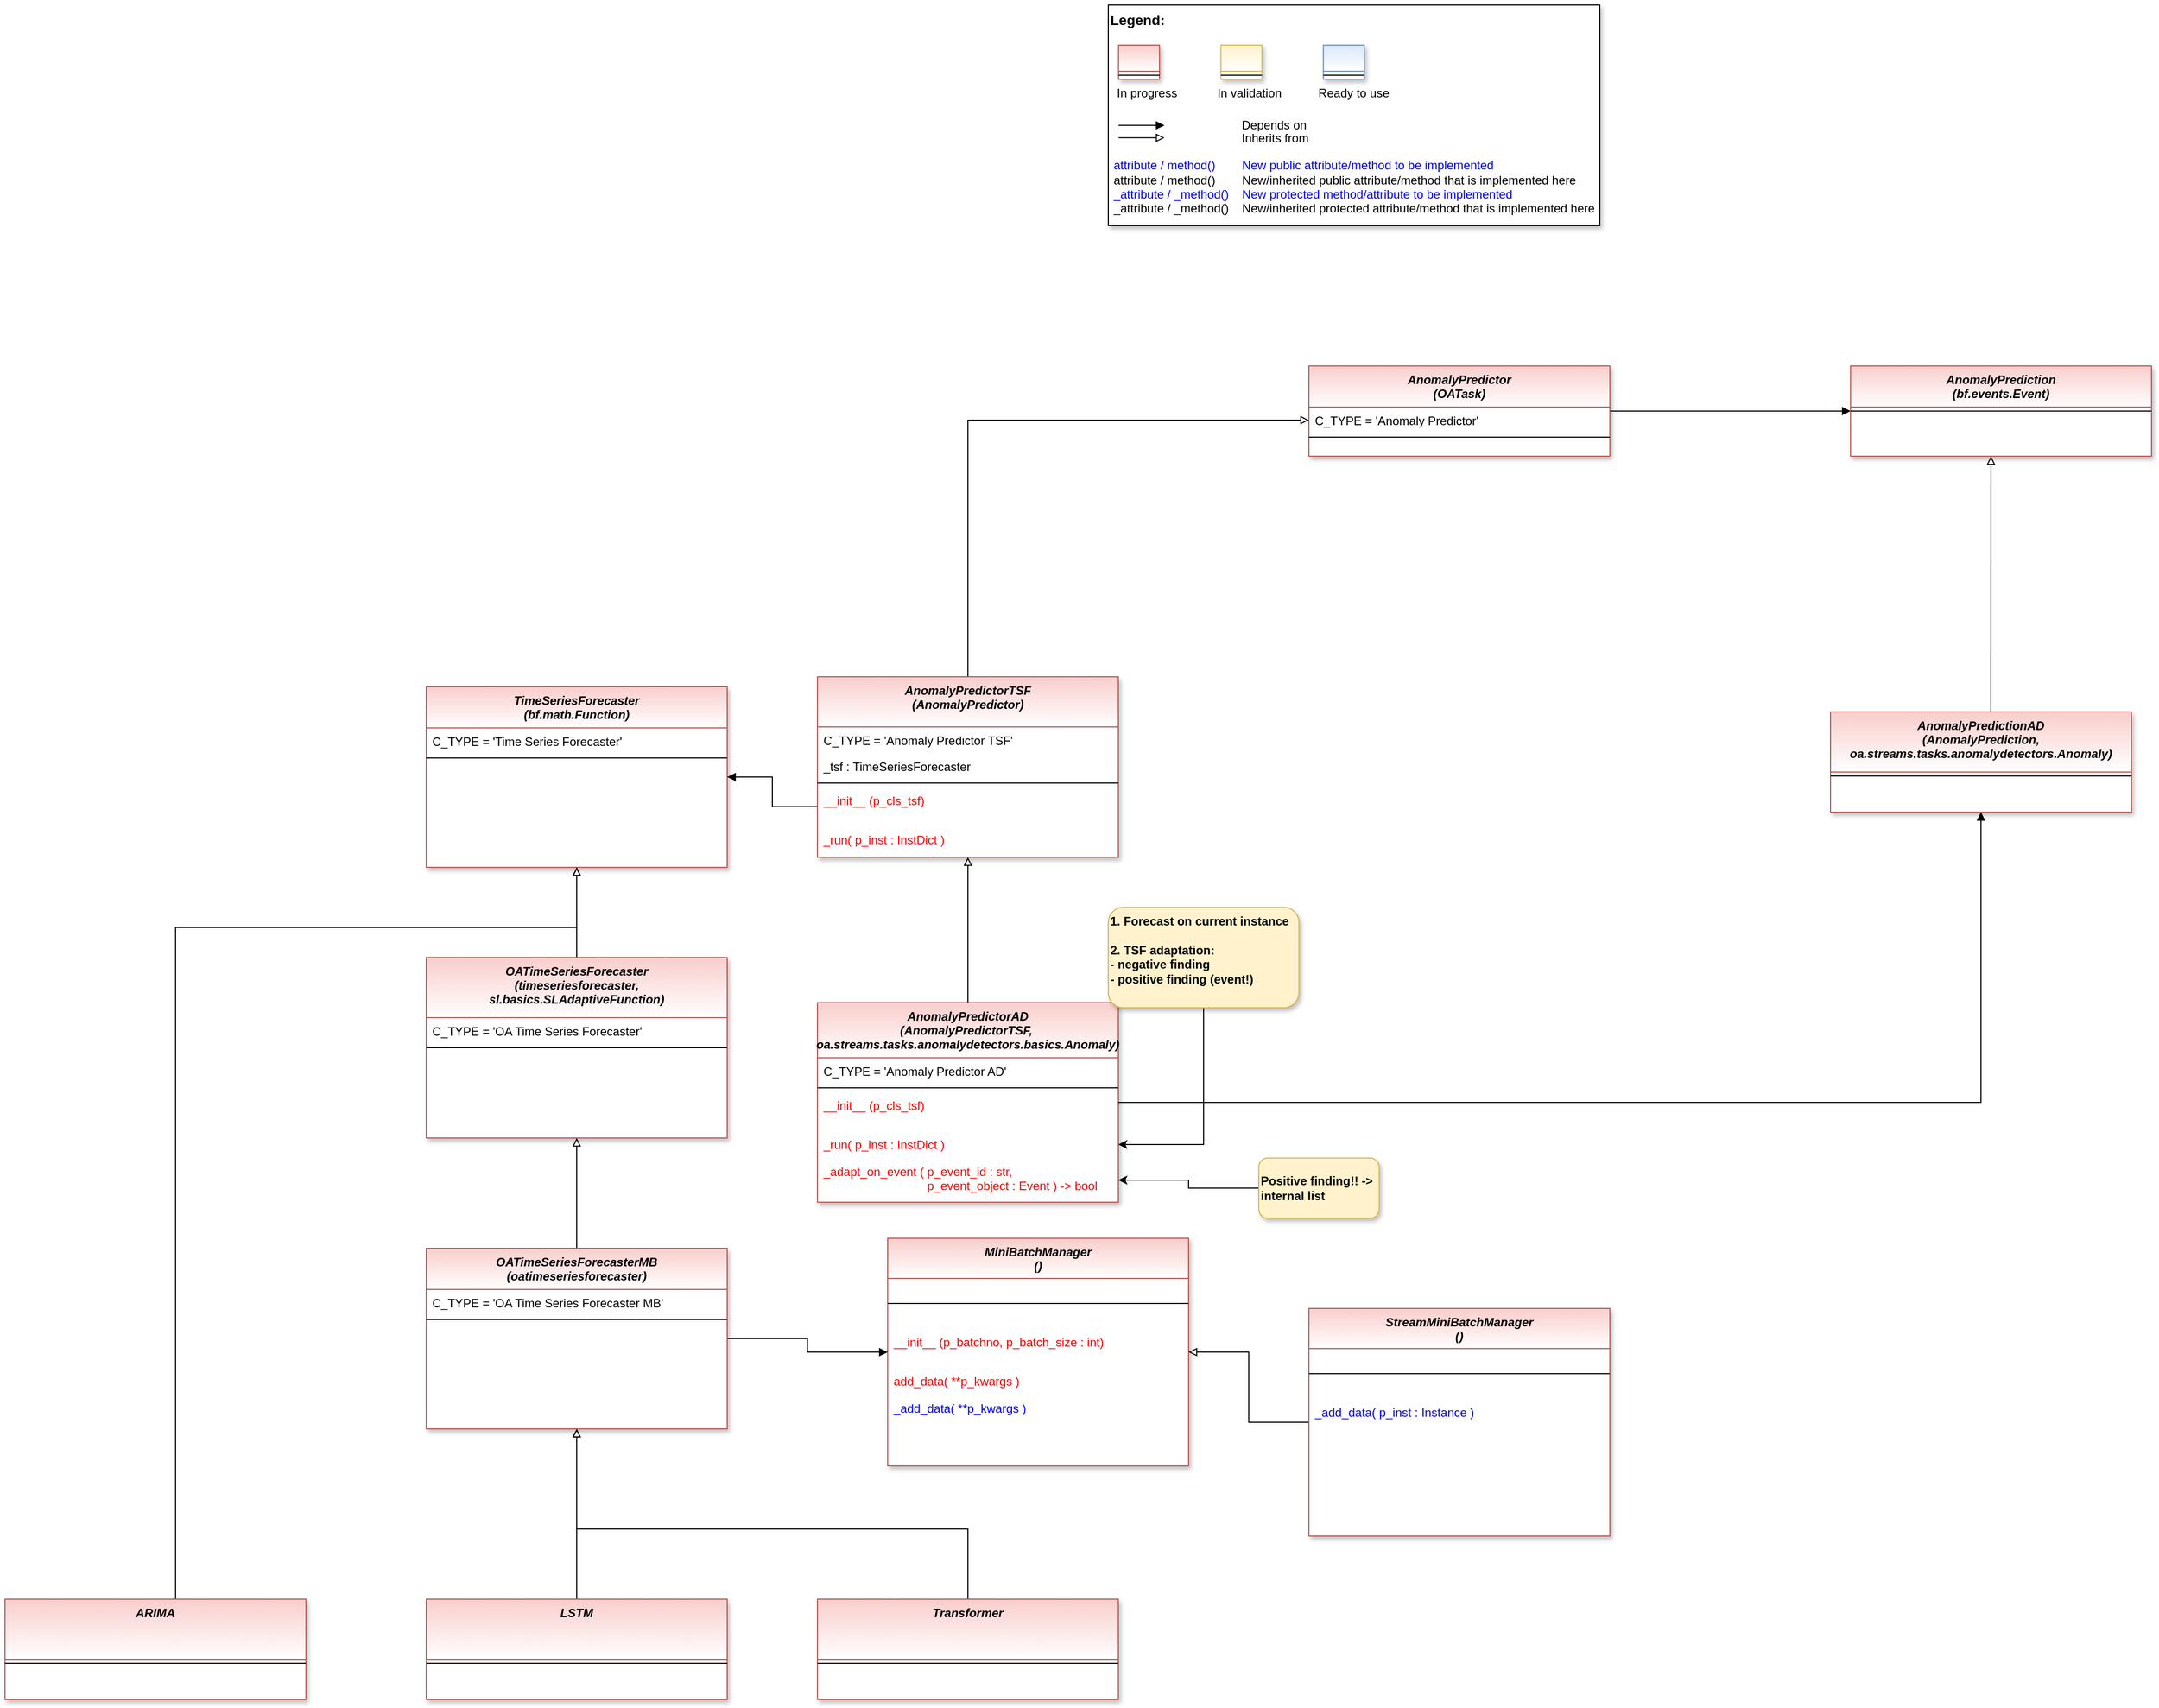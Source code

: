 <mxfile version="24.4.13" type="device" pages="2">
  <diagram id="C5RBs43oDa-KdzZeNtuy" name="Page-1">
    <mxGraphModel dx="3736" dy="828" grid="1" gridSize="10" guides="1" tooltips="1" connect="1" arrows="1" fold="1" page="1" pageScale="1" pageWidth="2336" pageHeight="1654" math="0" shadow="0">
      <root>
        <mxCell id="WIyWlLk6GJQsqaUBKTNV-0" />
        <mxCell id="WIyWlLk6GJQsqaUBKTNV-1" parent="WIyWlLk6GJQsqaUBKTNV-0" />
        <mxCell id="fcJVb3HREh7NScvAmxeq-0" value="" style="group" parent="WIyWlLk6GJQsqaUBKTNV-1" vertex="1" connectable="0">
          <mxGeometry x="40" y="40" width="490" height="220" as="geometry" />
        </mxCell>
        <mxCell id="fcJVb3HREh7NScvAmxeq-1" value="&lt;font color=&quot;#000000&quot; size=&quot;1&quot;&gt;&lt;b style=&quot;font-size: 14px&quot;&gt;Legend:&lt;br&gt;&lt;/b&gt;&lt;/font&gt;&lt;br&gt;&lt;br&gt;&lt;br&gt;&lt;font color=&quot;#0000ff&quot; style=&quot;font-size: 6px&quot;&gt;&lt;br&gt;&lt;/font&gt;&lt;span style=&quot;color: rgb(0 , 0 , 0)&quot;&gt;&lt;font style=&quot;font-size: 4px&quot;&gt;&amp;nbsp; &amp;nbsp;&lt;/font&gt;&amp;nbsp;In progress&amp;nbsp; &amp;nbsp; &amp;nbsp; &amp;nbsp; &amp;nbsp; &amp;nbsp; In validation&amp;nbsp; &amp;nbsp; &amp;nbsp; &amp;nbsp; &amp;nbsp; &amp;nbsp;Ready to use&lt;/span&gt;&lt;font color=&quot;#000000&quot;&gt;&amp;nbsp;&lt;br&gt;&lt;/font&gt;&lt;font color=&quot;#0000ff&quot;&gt;&lt;br&gt;&lt;br&gt;&lt;br&gt;&lt;br&gt;&amp;nbsp;attribute / method()&amp;nbsp; &amp;nbsp; &amp;nbsp; &amp;nbsp; New public attribute/method to be implemented&lt;/font&gt;&lt;br&gt;&lt;font color=&quot;#000000&quot;&gt;&amp;nbsp;&lt;/font&gt;&lt;font color=&quot;#000000&quot;&gt;attribute / method()&lt;span&gt; &lt;/span&gt;&amp;nbsp; &amp;nbsp; &amp;nbsp; &amp;nbsp;New/inherited public attribute/method that is implemented here&lt;br&gt;&lt;/font&gt;&lt;font color=&quot;#0000ff&quot;&gt;&amp;nbsp;_attribute /&amp;nbsp;&lt;/font&gt;&lt;font color=&quot;#0000ff&quot;&gt;_method()&amp;nbsp; &amp;nbsp; New protected method/attribute to be implemented&lt;/font&gt;&lt;br&gt;&lt;font color=&quot;#000000&quot;&gt;&amp;nbsp;_attribute / _method()&amp;nbsp; &amp;nbsp; New/inherited protected attribute/method that is implemented here&lt;br&gt;&lt;/font&gt;&lt;font color=&quot;#000000&quot;&gt;&lt;br&gt;&lt;br&gt;&lt;br&gt;&lt;br&gt;&lt;br&gt;&lt;/font&gt;" style="text;html=1;align=left;verticalAlign=top;whiteSpace=wrap;rounded=0;fontColor=#006600;strokeColor=#000000;shadow=1;fillColor=#ffffff;" parent="fcJVb3HREh7NScvAmxeq-0" vertex="1">
          <mxGeometry width="490.0" height="220" as="geometry" />
        </mxCell>
        <mxCell id="fcJVb3HREh7NScvAmxeq-2" value="Depends on" style="endArrow=block;html=1;labelPosition=right;verticalLabelPosition=middle;align=left;verticalAlign=middle;endFill=1;fontSize=12;" parent="fcJVb3HREh7NScvAmxeq-0" edge="1">
          <mxGeometry x="-1623.125" y="-2180" width="51.042" height="50" as="geometry">
            <mxPoint x="10.208" y="120.003" as="sourcePoint" />
            <mxPoint x="55.991" y="120.003" as="targetPoint" />
            <mxPoint x="98" as="offset" />
            <Array as="points">
              <mxPoint x="30.625" y="120" />
            </Array>
          </mxGeometry>
        </mxCell>
        <mxCell id="fcJVb3HREh7NScvAmxeq-3" value="Inherits from" style="endArrow=block;html=1;labelPosition=right;verticalLabelPosition=middle;align=left;verticalAlign=middle;endFill=0;fontSize=12;" parent="fcJVb3HREh7NScvAmxeq-0" edge="1">
          <mxGeometry x="-1623.125" y="-2180" width="51.042" height="50" as="geometry">
            <mxPoint x="10.208" y="132.385" as="sourcePoint" />
            <mxPoint x="55.991" y="132.385" as="targetPoint" />
            <mxPoint x="98" y="1" as="offset" />
          </mxGeometry>
        </mxCell>
        <mxCell id="fcJVb3HREh7NScvAmxeq-4" value="" style="swimlane;fontStyle=3;align=center;verticalAlign=top;childLayout=stackLayout;horizontal=1;startSize=26;horizontalStack=0;resizeParent=1;resizeLast=0;collapsible=1;marginBottom=0;rounded=0;shadow=1;strokeWidth=1;fillColor=#f8cecc;strokeColor=#b85450;gradientColor=#ffffff;swimlaneFillColor=#ffffff;" parent="fcJVb3HREh7NScvAmxeq-0" vertex="1">
          <mxGeometry x="10.208" y="40" width="40.833" height="34" as="geometry">
            <mxRectangle x="230" y="140" width="160" height="26" as="alternateBounds" />
          </mxGeometry>
        </mxCell>
        <mxCell id="fcJVb3HREh7NScvAmxeq-5" value="" style="line;html=1;strokeWidth=1;align=left;verticalAlign=middle;spacingTop=-1;spacingLeft=3;spacingRight=3;rotatable=0;labelPosition=right;points=[];portConstraint=eastwest;" parent="fcJVb3HREh7NScvAmxeq-4" vertex="1">
          <mxGeometry y="26" width="40.833" height="8" as="geometry" />
        </mxCell>
        <mxCell id="fcJVb3HREh7NScvAmxeq-6" value="" style="swimlane;fontStyle=3;align=center;verticalAlign=top;childLayout=stackLayout;horizontal=1;startSize=26;horizontalStack=0;resizeParent=1;resizeLast=0;collapsible=1;marginBottom=0;rounded=0;shadow=1;strokeWidth=1;fillColor=#fff2cc;strokeColor=#d6b656;gradientColor=#ffffff;swimlaneFillColor=#ffffff;" parent="fcJVb3HREh7NScvAmxeq-0" vertex="1">
          <mxGeometry x="112.292" y="40" width="40.833" height="34" as="geometry">
            <mxRectangle x="230" y="140" width="160" height="26" as="alternateBounds" />
          </mxGeometry>
        </mxCell>
        <mxCell id="fcJVb3HREh7NScvAmxeq-7" value="" style="line;html=1;strokeWidth=1;align=left;verticalAlign=middle;spacingTop=-1;spacingLeft=3;spacingRight=3;rotatable=0;labelPosition=right;points=[];portConstraint=eastwest;" parent="fcJVb3HREh7NScvAmxeq-6" vertex="1">
          <mxGeometry y="26" width="40.833" height="8" as="geometry" />
        </mxCell>
        <mxCell id="fcJVb3HREh7NScvAmxeq-8" value="" style="swimlane;fontStyle=3;align=center;verticalAlign=top;childLayout=stackLayout;horizontal=1;startSize=26;horizontalStack=0;resizeParent=1;resizeLast=0;collapsible=1;marginBottom=0;rounded=0;shadow=1;strokeWidth=1;fillColor=#dae8fc;strokeColor=#6c8ebf;gradientColor=#ffffff;swimlaneFillColor=#ffffff;" parent="fcJVb3HREh7NScvAmxeq-0" vertex="1">
          <mxGeometry x="214.375" y="40" width="40.833" height="34" as="geometry">
            <mxRectangle x="230" y="140" width="160" height="26" as="alternateBounds" />
          </mxGeometry>
        </mxCell>
        <mxCell id="fcJVb3HREh7NScvAmxeq-9" value="" style="line;html=1;strokeWidth=1;align=left;verticalAlign=middle;spacingTop=-1;spacingLeft=3;spacingRight=3;rotatable=0;labelPosition=right;points=[];portConstraint=eastwest;" parent="fcJVb3HREh7NScvAmxeq-8" vertex="1">
          <mxGeometry y="26" width="40.833" height="8" as="geometry" />
        </mxCell>
        <mxCell id="ZIUZndEpU7p4Lc49u67w-49" style="edgeStyle=orthogonalEdgeStyle;rounded=0;orthogonalLoop=1;jettySize=auto;html=1;entryX=0.5;entryY=1;entryDx=0;entryDy=0;endArrow=block;endFill=0;" parent="WIyWlLk6GJQsqaUBKTNV-1" source="4use4ZCXdNiZSNTW99xv-1" target="ZIUZndEpU7p4Lc49u67w-6" edge="1">
          <mxGeometry relative="1" as="geometry" />
        </mxCell>
        <mxCell id="4use4ZCXdNiZSNTW99xv-1" value="AnomalyPredictorAD&#xa;(AnomalyPredictorTSF, &#xa;oa.streams.tasks.anomalydetectors.basics.Anomaly)" style="swimlane;fontStyle=3;align=center;verticalAlign=top;childLayout=stackLayout;horizontal=1;startSize=55;horizontalStack=0;resizeParent=1;resizeLast=0;collapsible=1;marginBottom=0;rounded=0;shadow=1;strokeWidth=1;fillColor=#f8cecc;strokeColor=#b85450;swimlaneFillColor=#ffffff;gradientColor=#FFFFFF;" parent="WIyWlLk6GJQsqaUBKTNV-1" vertex="1">
          <mxGeometry x="-250" y="1035" width="300" height="199" as="geometry">
            <mxRectangle x="230" y="140" width="160" height="26" as="alternateBounds" />
          </mxGeometry>
        </mxCell>
        <mxCell id="4use4ZCXdNiZSNTW99xv-2" value="C_TYPE = &#39;Anomaly Predictor AD&#39;" style="text;align=left;verticalAlign=top;spacingLeft=4;spacingRight=4;overflow=hidden;rotatable=0;points=[[0,0.5],[1,0.5]];portConstraint=eastwest;fontColor=default;" parent="4use4ZCXdNiZSNTW99xv-1" vertex="1">
          <mxGeometry y="55" width="300" height="26" as="geometry" />
        </mxCell>
        <mxCell id="4use4ZCXdNiZSNTW99xv-5" value="" style="line;html=1;strokeWidth=1;align=left;verticalAlign=middle;spacingTop=-1;spacingLeft=3;spacingRight=3;rotatable=0;labelPosition=right;points=[];portConstraint=eastwest;" parent="4use4ZCXdNiZSNTW99xv-1" vertex="1">
          <mxGeometry y="81" width="300" height="8" as="geometry" />
        </mxCell>
        <mxCell id="ZIUZndEpU7p4Lc49u67w-51" value="__init__ (p_cls_tsf) " style="text;align=left;verticalAlign=top;spacingLeft=4;spacingRight=4;overflow=hidden;rotatable=0;points=[[0,0.5],[1,0.5]];portConstraint=eastwest;fontColor=#FF0000;" parent="4use4ZCXdNiZSNTW99xv-1" vertex="1">
          <mxGeometry y="89" width="300" height="39" as="geometry" />
        </mxCell>
        <mxCell id="BOuUsYwD5_aIinyp1u-E-7" value="_run( p_inst : InstDict )" style="text;align=left;verticalAlign=top;spacingLeft=4;spacingRight=4;overflow=hidden;rotatable=0;points=[[0,0.5],[1,0.5]];portConstraint=eastwest;fontColor=#FF0000;" vertex="1" parent="4use4ZCXdNiZSNTW99xv-1">
          <mxGeometry y="128" width="300" height="27" as="geometry" />
        </mxCell>
        <mxCell id="gMNO8MBthjWmqtpiZwQ6-6" value="_adapt_on_event ( p_event_id : str, &#xa;                               p_event_object : Event ) -&gt; bool" style="text;align=left;verticalAlign=top;spacingLeft=4;spacingRight=4;overflow=hidden;rotatable=0;points=[[0,0.5],[1,0.5]];portConstraint=eastwest;fontColor=#FF0000;" parent="4use4ZCXdNiZSNTW99xv-1" vertex="1">
          <mxGeometry y="155" width="300" height="44" as="geometry" />
        </mxCell>
        <mxCell id="gMNO8MBthjWmqtpiZwQ6-16" style="edgeStyle=orthogonalEdgeStyle;rounded=0;orthogonalLoop=1;jettySize=auto;html=1;endArrow=block;endFill=1;" parent="WIyWlLk6GJQsqaUBKTNV-1" source="4use4ZCXdNiZSNTW99xv-1" target="gMNO8MBthjWmqtpiZwQ6-13" edge="1">
          <mxGeometry relative="1" as="geometry" />
        </mxCell>
        <mxCell id="gMNO8MBthjWmqtpiZwQ6-19" style="edgeStyle=orthogonalEdgeStyle;rounded=0;orthogonalLoop=1;jettySize=auto;html=1;endArrow=block;endFill=1;" parent="WIyWlLk6GJQsqaUBKTNV-1" source="gMNO8MBthjWmqtpiZwQ6-7" target="gMNO8MBthjWmqtpiZwQ6-17" edge="1">
          <mxGeometry relative="1" as="geometry" />
        </mxCell>
        <mxCell id="gMNO8MBthjWmqtpiZwQ6-7" value="AnomalyPredictor&#xa;(OATask)" style="swimlane;fontStyle=3;align=center;verticalAlign=top;childLayout=stackLayout;horizontal=1;startSize=41;horizontalStack=0;resizeParent=1;resizeLast=0;collapsible=1;marginBottom=0;rounded=0;shadow=1;strokeWidth=1;fillColor=#f8cecc;strokeColor=#b85450;swimlaneFillColor=#ffffff;gradientColor=#FFFFFF;" parent="WIyWlLk6GJQsqaUBKTNV-1" vertex="1">
          <mxGeometry x="240" y="400" width="300" height="90" as="geometry">
            <mxRectangle x="230" y="140" width="160" height="26" as="alternateBounds" />
          </mxGeometry>
        </mxCell>
        <mxCell id="gMNO8MBthjWmqtpiZwQ6-8" value="C_TYPE = &#39;Anomaly Predictor&#39;" style="text;align=left;verticalAlign=top;spacingLeft=4;spacingRight=4;overflow=hidden;rotatable=0;points=[[0,0.5],[1,0.5]];portConstraint=eastwest;fontColor=default;" parent="gMNO8MBthjWmqtpiZwQ6-7" vertex="1">
          <mxGeometry y="41" width="300" height="26" as="geometry" />
        </mxCell>
        <mxCell id="gMNO8MBthjWmqtpiZwQ6-9" value="" style="line;html=1;strokeWidth=1;align=left;verticalAlign=middle;spacingTop=-1;spacingLeft=3;spacingRight=3;rotatable=0;labelPosition=right;points=[];portConstraint=eastwest;" parent="gMNO8MBthjWmqtpiZwQ6-7" vertex="1">
          <mxGeometry y="67" width="300" height="8" as="geometry" />
        </mxCell>
        <mxCell id="gMNO8MBthjWmqtpiZwQ6-13" value="AnomalyPredictionAD&#xa;(AnomalyPrediction,&#xa;oa.streams.tasks.anomalydetectors.Anomaly)" style="swimlane;fontStyle=3;align=center;verticalAlign=top;childLayout=stackLayout;horizontal=1;startSize=60;horizontalStack=0;resizeParent=1;resizeLast=0;collapsible=1;marginBottom=0;rounded=0;shadow=1;strokeWidth=1;fillColor=#f8cecc;strokeColor=#b85450;swimlaneFillColor=#ffffff;gradientColor=#FFFFFF;" parent="WIyWlLk6GJQsqaUBKTNV-1" vertex="1">
          <mxGeometry x="760" y="745" width="300" height="100" as="geometry">
            <mxRectangle x="230" y="140" width="160" height="26" as="alternateBounds" />
          </mxGeometry>
        </mxCell>
        <mxCell id="gMNO8MBthjWmqtpiZwQ6-15" value="" style="line;html=1;strokeWidth=1;align=left;verticalAlign=middle;spacingTop=-1;spacingLeft=3;spacingRight=3;rotatable=0;labelPosition=right;points=[];portConstraint=eastwest;" parent="gMNO8MBthjWmqtpiZwQ6-13" vertex="1">
          <mxGeometry y="60" width="300" height="8" as="geometry" />
        </mxCell>
        <mxCell id="gMNO8MBthjWmqtpiZwQ6-17" value="AnomalyPrediction&#xa;(bf.events.Event)" style="swimlane;fontStyle=3;align=center;verticalAlign=top;childLayout=stackLayout;horizontal=1;startSize=41;horizontalStack=0;resizeParent=1;resizeLast=0;collapsible=1;marginBottom=0;rounded=0;shadow=1;strokeWidth=1;fillColor=#f8cecc;strokeColor=#b85450;swimlaneFillColor=#ffffff;gradientColor=#FFFFFF;" parent="WIyWlLk6GJQsqaUBKTNV-1" vertex="1">
          <mxGeometry x="780" y="400" width="300" height="90" as="geometry">
            <mxRectangle x="230" y="140" width="160" height="26" as="alternateBounds" />
          </mxGeometry>
        </mxCell>
        <mxCell id="gMNO8MBthjWmqtpiZwQ6-18" value="" style="line;html=1;strokeWidth=1;align=left;verticalAlign=middle;spacingTop=-1;spacingLeft=3;spacingRight=3;rotatable=0;labelPosition=right;points=[];portConstraint=eastwest;" parent="gMNO8MBthjWmqtpiZwQ6-17" vertex="1">
          <mxGeometry y="41" width="300" height="8" as="geometry" />
        </mxCell>
        <mxCell id="ZIUZndEpU7p4Lc49u67w-43" style="edgeStyle=orthogonalEdgeStyle;rounded=0;orthogonalLoop=1;jettySize=auto;html=1;entryX=0.5;entryY=1;entryDx=0;entryDy=0;endArrow=block;endFill=0;" parent="WIyWlLk6GJQsqaUBKTNV-1" source="RKUEfMr0BAa6l8_xxbKX-1" target="ZIUZndEpU7p4Lc49u67w-33" edge="1">
          <mxGeometry relative="1" as="geometry" />
        </mxCell>
        <mxCell id="RKUEfMr0BAa6l8_xxbKX-1" value="LSTM" style="swimlane;fontStyle=3;align=center;verticalAlign=top;childLayout=stackLayout;horizontal=1;startSize=60;horizontalStack=0;resizeParent=1;resizeLast=0;collapsible=1;marginBottom=0;rounded=0;shadow=1;strokeWidth=1;fillColor=#f8cecc;strokeColor=#b85450;swimlaneFillColor=#ffffff;gradientColor=#FFFFFF;" parent="WIyWlLk6GJQsqaUBKTNV-1" vertex="1">
          <mxGeometry x="-640" y="1630" width="300" height="100" as="geometry">
            <mxRectangle x="230" y="140" width="160" height="26" as="alternateBounds" />
          </mxGeometry>
        </mxCell>
        <mxCell id="RKUEfMr0BAa6l8_xxbKX-2" value="" style="line;html=1;strokeWidth=1;align=left;verticalAlign=middle;spacingTop=-1;spacingLeft=3;spacingRight=3;rotatable=0;labelPosition=right;points=[];portConstraint=eastwest;" parent="RKUEfMr0BAa6l8_xxbKX-1" vertex="1">
          <mxGeometry y="60" width="300" height="8" as="geometry" />
        </mxCell>
        <mxCell id="ZIUZndEpU7p4Lc49u67w-42" style="edgeStyle=orthogonalEdgeStyle;rounded=0;orthogonalLoop=1;jettySize=auto;html=1;entryX=0.5;entryY=1;entryDx=0;entryDy=0;endArrow=block;endFill=0;" parent="WIyWlLk6GJQsqaUBKTNV-1" source="RKUEfMr0BAa6l8_xxbKX-3" target="ZIUZndEpU7p4Lc49u67w-33" edge="1">
          <mxGeometry relative="1" as="geometry">
            <Array as="points">
              <mxPoint x="-100" y="1560" />
              <mxPoint x="-490" y="1560" />
            </Array>
          </mxGeometry>
        </mxCell>
        <mxCell id="RKUEfMr0BAa6l8_xxbKX-3" value="Transformer" style="swimlane;fontStyle=3;align=center;verticalAlign=top;childLayout=stackLayout;horizontal=1;startSize=60;horizontalStack=0;resizeParent=1;resizeLast=0;collapsible=1;marginBottom=0;rounded=0;shadow=1;strokeWidth=1;fillColor=#f8cecc;strokeColor=#b85450;swimlaneFillColor=#ffffff;gradientColor=#FFFFFF;" parent="WIyWlLk6GJQsqaUBKTNV-1" vertex="1">
          <mxGeometry x="-250" y="1630" width="300" height="100" as="geometry">
            <mxRectangle x="230" y="140" width="160" height="26" as="alternateBounds" />
          </mxGeometry>
        </mxCell>
        <mxCell id="RKUEfMr0BAa6l8_xxbKX-4" value="" style="line;html=1;strokeWidth=1;align=left;verticalAlign=middle;spacingTop=-1;spacingLeft=3;spacingRight=3;rotatable=0;labelPosition=right;points=[];portConstraint=eastwest;" parent="RKUEfMr0BAa6l8_xxbKX-3" vertex="1">
          <mxGeometry y="60" width="300" height="8" as="geometry" />
        </mxCell>
        <mxCell id="ZIUZndEpU7p4Lc49u67w-0" value="" style="endArrow=block;html=1;rounded=0;endFill=0;exitX=0.533;exitY=0.003;exitDx=0;exitDy=0;exitPerimeter=0;" parent="WIyWlLk6GJQsqaUBKTNV-1" source="gMNO8MBthjWmqtpiZwQ6-13" edge="1">
          <mxGeometry width="50" height="50" relative="1" as="geometry">
            <mxPoint x="920" y="510" as="sourcePoint" />
            <mxPoint x="920" y="490" as="targetPoint" />
          </mxGeometry>
        </mxCell>
        <mxCell id="ZIUZndEpU7p4Lc49u67w-1" value="MiniBatchManager&#xa;()" style="swimlane;fontStyle=3;align=center;verticalAlign=top;childLayout=stackLayout;horizontal=1;startSize=40;horizontalStack=0;resizeParent=1;resizeLast=0;collapsible=1;marginBottom=0;rounded=0;shadow=1;strokeWidth=1;fillColor=#f8cecc;strokeColor=#b85450;swimlaneFillColor=#ffffff;gradientColor=#FFFFFF;" parent="WIyWlLk6GJQsqaUBKTNV-1" vertex="1">
          <mxGeometry x="-180" y="1270" width="300" height="227" as="geometry">
            <mxRectangle x="230" y="140" width="160" height="26" as="alternateBounds" />
          </mxGeometry>
        </mxCell>
        <mxCell id="ZIUZndEpU7p4Lc49u67w-2" value="" style="line;html=1;strokeWidth=1;align=left;verticalAlign=middle;spacingTop=-1;spacingLeft=3;spacingRight=3;rotatable=0;labelPosition=right;points=[];portConstraint=eastwest;" parent="ZIUZndEpU7p4Lc49u67w-1" vertex="1">
          <mxGeometry y="40" width="300" height="50" as="geometry" />
        </mxCell>
        <mxCell id="BOuUsYwD5_aIinyp1u-E-0" value="__init__ (p_batchno, p_batch_size : int) " style="text;align=left;verticalAlign=top;spacingLeft=4;spacingRight=4;overflow=hidden;rotatable=0;points=[[0,0.5],[1,0.5]];portConstraint=eastwest;fontColor=#FF0000;" vertex="1" parent="ZIUZndEpU7p4Lc49u67w-1">
          <mxGeometry y="90" width="300" height="39" as="geometry" />
        </mxCell>
        <mxCell id="BOuUsYwD5_aIinyp1u-E-1" value="add_data( **p_kwargs )" style="text;align=left;verticalAlign=top;spacingLeft=4;spacingRight=4;overflow=hidden;rotatable=0;points=[[0,0.5],[1,0.5]];portConstraint=eastwest;fontColor=#FF0000;" vertex="1" parent="ZIUZndEpU7p4Lc49u67w-1">
          <mxGeometry y="129" width="300" height="27" as="geometry" />
        </mxCell>
        <mxCell id="BOuUsYwD5_aIinyp1u-E-9" value="_add_data( **p_kwargs )" style="text;align=left;verticalAlign=top;spacingLeft=4;spacingRight=4;overflow=hidden;rotatable=0;points=[[0,0.5],[1,0.5]];portConstraint=eastwest;fontColor=#0000FF;" vertex="1" parent="ZIUZndEpU7p4Lc49u67w-1">
          <mxGeometry y="156" width="300" height="27" as="geometry" />
        </mxCell>
        <mxCell id="ZIUZndEpU7p4Lc49u67w-31" style="edgeStyle=orthogonalEdgeStyle;rounded=0;orthogonalLoop=1;jettySize=auto;html=1;exitX=0.5;exitY=0;exitDx=0;exitDy=0;entryX=0;entryY=0.5;entryDx=0;entryDy=0;endArrow=block;endFill=0;" parent="WIyWlLk6GJQsqaUBKTNV-1" source="ZIUZndEpU7p4Lc49u67w-6" target="gMNO8MBthjWmqtpiZwQ6-8" edge="1">
          <mxGeometry relative="1" as="geometry" />
        </mxCell>
        <mxCell id="ZIUZndEpU7p4Lc49u67w-6" value="AnomalyPredictorTSF&#xa;(AnomalyPredictor)" style="swimlane;fontStyle=3;align=center;verticalAlign=top;childLayout=stackLayout;horizontal=1;startSize=50;horizontalStack=0;resizeParent=1;resizeLast=0;collapsible=1;marginBottom=0;rounded=0;shadow=1;strokeWidth=1;fillColor=#f8cecc;strokeColor=#b85450;swimlaneFillColor=#ffffff;gradientColor=#FFFFFF;" parent="WIyWlLk6GJQsqaUBKTNV-1" vertex="1">
          <mxGeometry x="-250" y="710" width="300" height="180" as="geometry">
            <mxRectangle x="230" y="140" width="160" height="26" as="alternateBounds" />
          </mxGeometry>
        </mxCell>
        <mxCell id="BOuUsYwD5_aIinyp1u-E-3" value="C_TYPE = &#39;Anomaly Predictor TSF&#39;" style="text;align=left;verticalAlign=top;spacingLeft=4;spacingRight=4;overflow=hidden;rotatable=0;points=[[0,0.5],[1,0.5]];portConstraint=eastwest;fontColor=default;" vertex="1" parent="ZIUZndEpU7p4Lc49u67w-6">
          <mxGeometry y="50" width="300" height="26" as="geometry" />
        </mxCell>
        <mxCell id="ZIUZndEpU7p4Lc49u67w-7" value="_tsf : TimeSeriesForecaster" style="text;align=left;verticalAlign=top;spacingLeft=4;spacingRight=4;overflow=hidden;rotatable=0;points=[[0,0.5],[1,0.5]];portConstraint=eastwest;fontColor=default;" parent="ZIUZndEpU7p4Lc49u67w-6" vertex="1">
          <mxGeometry y="76" width="300" height="26" as="geometry" />
        </mxCell>
        <mxCell id="ZIUZndEpU7p4Lc49u67w-8" value="" style="line;html=1;strokeWidth=1;align=left;verticalAlign=middle;spacingTop=-1;spacingLeft=3;spacingRight=3;rotatable=0;labelPosition=right;points=[];portConstraint=eastwest;" parent="ZIUZndEpU7p4Lc49u67w-6" vertex="1">
          <mxGeometry y="102" width="300" height="8" as="geometry" />
        </mxCell>
        <mxCell id="ZIUZndEpU7p4Lc49u67w-16" value="__init__ (p_cls_tsf) " style="text;align=left;verticalAlign=top;spacingLeft=4;spacingRight=4;overflow=hidden;rotatable=0;points=[[0,0.5],[1,0.5]];portConstraint=eastwest;fontColor=#FF0000;" parent="ZIUZndEpU7p4Lc49u67w-6" vertex="1">
          <mxGeometry y="110" width="300" height="39" as="geometry" />
        </mxCell>
        <mxCell id="ZIUZndEpU7p4Lc49u67w-9" value="_run( p_inst : InstDict )" style="text;align=left;verticalAlign=top;spacingLeft=4;spacingRight=4;overflow=hidden;rotatable=0;points=[[0,0.5],[1,0.5]];portConstraint=eastwest;fontColor=#FF0000;" parent="ZIUZndEpU7p4Lc49u67w-6" vertex="1">
          <mxGeometry y="149" width="300" height="27" as="geometry" />
        </mxCell>
        <mxCell id="ZIUZndEpU7p4Lc49u67w-17" value="TimeSeriesForecaster&#xa;(bf.math.Function)" style="swimlane;fontStyle=3;align=center;verticalAlign=top;childLayout=stackLayout;horizontal=1;startSize=41;horizontalStack=0;resizeParent=1;resizeLast=0;collapsible=1;marginBottom=0;rounded=0;shadow=1;strokeWidth=1;fillColor=#f8cecc;strokeColor=#b85450;swimlaneFillColor=#ffffff;gradientColor=#FFFFFF;" parent="WIyWlLk6GJQsqaUBKTNV-1" vertex="1">
          <mxGeometry x="-640" y="720" width="300" height="180" as="geometry">
            <mxRectangle x="230" y="140" width="160" height="26" as="alternateBounds" />
          </mxGeometry>
        </mxCell>
        <mxCell id="ZIUZndEpU7p4Lc49u67w-18" value="C_TYPE = &#39;Time Series Forecaster&#39;" style="text;align=left;verticalAlign=top;spacingLeft=4;spacingRight=4;overflow=hidden;rotatable=0;points=[[0,0.5],[1,0.5]];portConstraint=eastwest;fontColor=default;" parent="ZIUZndEpU7p4Lc49u67w-17" vertex="1">
          <mxGeometry y="41" width="300" height="26" as="geometry" />
        </mxCell>
        <mxCell id="ZIUZndEpU7p4Lc49u67w-19" value="" style="line;html=1;strokeWidth=1;align=left;verticalAlign=middle;spacingTop=-1;spacingLeft=3;spacingRight=3;rotatable=0;labelPosition=right;points=[];portConstraint=eastwest;" parent="ZIUZndEpU7p4Lc49u67w-17" vertex="1">
          <mxGeometry y="67" width="300" height="8" as="geometry" />
        </mxCell>
        <mxCell id="ZIUZndEpU7p4Lc49u67w-27" style="edgeStyle=orthogonalEdgeStyle;rounded=0;orthogonalLoop=1;jettySize=auto;html=1;entryX=0.5;entryY=1;entryDx=0;entryDy=0;endArrow=block;endFill=0;" parent="WIyWlLk6GJQsqaUBKTNV-1" source="ZIUZndEpU7p4Lc49u67w-23" target="ZIUZndEpU7p4Lc49u67w-17" edge="1">
          <mxGeometry relative="1" as="geometry" />
        </mxCell>
        <mxCell id="ZIUZndEpU7p4Lc49u67w-23" value="OATimeSeriesForecaster&#xa;(timeseriesforecaster,&#xa;sl.basics.SLAdaptiveFunction)" style="swimlane;fontStyle=3;align=center;verticalAlign=top;childLayout=stackLayout;horizontal=1;startSize=60;horizontalStack=0;resizeParent=1;resizeLast=0;collapsible=1;marginBottom=0;rounded=0;shadow=1;strokeWidth=1;fillColor=#f8cecc;strokeColor=#b85450;swimlaneFillColor=#ffffff;gradientColor=#FFFFFF;" parent="WIyWlLk6GJQsqaUBKTNV-1" vertex="1">
          <mxGeometry x="-640" y="990" width="300" height="180" as="geometry">
            <mxRectangle x="230" y="140" width="160" height="26" as="alternateBounds" />
          </mxGeometry>
        </mxCell>
        <mxCell id="ZIUZndEpU7p4Lc49u67w-24" value="C_TYPE = &#39;OA Time Series Forecaster&#39;" style="text;align=left;verticalAlign=top;spacingLeft=4;spacingRight=4;overflow=hidden;rotatable=0;points=[[0,0.5],[1,0.5]];portConstraint=eastwest;fontColor=default;" parent="ZIUZndEpU7p4Lc49u67w-23" vertex="1">
          <mxGeometry y="60" width="300" height="26" as="geometry" />
        </mxCell>
        <mxCell id="ZIUZndEpU7p4Lc49u67w-25" value="" style="line;html=1;strokeWidth=1;align=left;verticalAlign=middle;spacingTop=-1;spacingLeft=3;spacingRight=3;rotatable=0;labelPosition=right;points=[];portConstraint=eastwest;" parent="ZIUZndEpU7p4Lc49u67w-23" vertex="1">
          <mxGeometry y="86" width="300" height="8" as="geometry" />
        </mxCell>
        <mxCell id="ZIUZndEpU7p4Lc49u67w-29" style="edgeStyle=orthogonalEdgeStyle;rounded=0;orthogonalLoop=1;jettySize=auto;html=1;entryX=1;entryY=0.5;entryDx=0;entryDy=0;endArrow=block;endFill=1;" parent="WIyWlLk6GJQsqaUBKTNV-1" source="ZIUZndEpU7p4Lc49u67w-16" target="ZIUZndEpU7p4Lc49u67w-17" edge="1">
          <mxGeometry relative="1" as="geometry" />
        </mxCell>
        <mxCell id="ZIUZndEpU7p4Lc49u67w-37" style="edgeStyle=orthogonalEdgeStyle;rounded=0;orthogonalLoop=1;jettySize=auto;html=1;entryX=0.5;entryY=1;entryDx=0;entryDy=0;endArrow=block;endFill=0;" parent="WIyWlLk6GJQsqaUBKTNV-1" source="ZIUZndEpU7p4Lc49u67w-33" target="ZIUZndEpU7p4Lc49u67w-23" edge="1">
          <mxGeometry relative="1" as="geometry" />
        </mxCell>
        <mxCell id="ZIUZndEpU7p4Lc49u67w-38" style="edgeStyle=orthogonalEdgeStyle;rounded=0;orthogonalLoop=1;jettySize=auto;html=1;exitX=1;exitY=0.5;exitDx=0;exitDy=0;entryX=0;entryY=0.5;entryDx=0;entryDy=0;endArrow=block;endFill=1;" parent="WIyWlLk6GJQsqaUBKTNV-1" source="ZIUZndEpU7p4Lc49u67w-33" target="ZIUZndEpU7p4Lc49u67w-1" edge="1">
          <mxGeometry relative="1" as="geometry" />
        </mxCell>
        <mxCell id="ZIUZndEpU7p4Lc49u67w-33" value="OATimeSeriesForecasterMB&#xa;(oatimeseriesforecaster)" style="swimlane;fontStyle=3;align=center;verticalAlign=top;childLayout=stackLayout;horizontal=1;startSize=41;horizontalStack=0;resizeParent=1;resizeLast=0;collapsible=1;marginBottom=0;rounded=0;shadow=1;strokeWidth=1;fillColor=#f8cecc;strokeColor=#b85450;swimlaneFillColor=#ffffff;gradientColor=#FFFFFF;" parent="WIyWlLk6GJQsqaUBKTNV-1" vertex="1">
          <mxGeometry x="-640" y="1280" width="300" height="180" as="geometry">
            <mxRectangle x="230" y="140" width="160" height="26" as="alternateBounds" />
          </mxGeometry>
        </mxCell>
        <mxCell id="ZIUZndEpU7p4Lc49u67w-34" value="C_TYPE = &#39;OA Time Series Forecaster MB&#39;" style="text;align=left;verticalAlign=top;spacingLeft=4;spacingRight=4;overflow=hidden;rotatable=0;points=[[0,0.5],[1,0.5]];portConstraint=eastwest;fontColor=default;" parent="ZIUZndEpU7p4Lc49u67w-33" vertex="1">
          <mxGeometry y="41" width="300" height="26" as="geometry" />
        </mxCell>
        <mxCell id="ZIUZndEpU7p4Lc49u67w-35" value="" style="line;html=1;strokeWidth=1;align=left;verticalAlign=middle;spacingTop=-1;spacingLeft=3;spacingRight=3;rotatable=0;labelPosition=right;points=[];portConstraint=eastwest;" parent="ZIUZndEpU7p4Lc49u67w-33" vertex="1">
          <mxGeometry y="67" width="300" height="8" as="geometry" />
        </mxCell>
        <mxCell id="ZIUZndEpU7p4Lc49u67w-46" style="edgeStyle=orthogonalEdgeStyle;rounded=0;orthogonalLoop=1;jettySize=auto;html=1;entryX=0.5;entryY=1;entryDx=0;entryDy=0;endArrow=block;endFill=0;" parent="WIyWlLk6GJQsqaUBKTNV-1" source="ZIUZndEpU7p4Lc49u67w-44" target="ZIUZndEpU7p4Lc49u67w-17" edge="1">
          <mxGeometry relative="1" as="geometry">
            <Array as="points">
              <mxPoint x="-890" y="960" />
              <mxPoint x="-490" y="960" />
            </Array>
          </mxGeometry>
        </mxCell>
        <mxCell id="ZIUZndEpU7p4Lc49u67w-44" value="ARIMA" style="swimlane;fontStyle=3;align=center;verticalAlign=top;childLayout=stackLayout;horizontal=1;startSize=60;horizontalStack=0;resizeParent=1;resizeLast=0;collapsible=1;marginBottom=0;rounded=0;shadow=1;strokeWidth=1;fillColor=#f8cecc;strokeColor=#b85450;swimlaneFillColor=#ffffff;gradientColor=#FFFFFF;" parent="WIyWlLk6GJQsqaUBKTNV-1" vertex="1">
          <mxGeometry x="-1060" y="1630" width="300" height="100" as="geometry">
            <mxRectangle x="230" y="140" width="160" height="26" as="alternateBounds" />
          </mxGeometry>
        </mxCell>
        <mxCell id="ZIUZndEpU7p4Lc49u67w-45" value="" style="line;html=1;strokeWidth=1;align=left;verticalAlign=middle;spacingTop=-1;spacingLeft=3;spacingRight=3;rotatable=0;labelPosition=right;points=[];portConstraint=eastwest;" parent="ZIUZndEpU7p4Lc49u67w-44" vertex="1">
          <mxGeometry y="60" width="300" height="8" as="geometry" />
        </mxCell>
        <mxCell id="BOuUsYwD5_aIinyp1u-E-8" style="edgeStyle=orthogonalEdgeStyle;rounded=0;orthogonalLoop=1;jettySize=auto;html=1;" edge="1" parent="WIyWlLk6GJQsqaUBKTNV-1" source="BOuUsYwD5_aIinyp1u-E-4" target="BOuUsYwD5_aIinyp1u-E-7">
          <mxGeometry relative="1" as="geometry" />
        </mxCell>
        <mxCell id="BOuUsYwD5_aIinyp1u-E-4" value="1. Forecast on current instance&lt;div&gt;&lt;br&gt;&lt;/div&gt;&lt;div&gt;2. TSF adaptation:&lt;/div&gt;&lt;div&gt;- negative finding&lt;/div&gt;&lt;div&gt;- positive finding (event!)&lt;/div&gt;" style="rounded=1;whiteSpace=wrap;html=1;fillColor=#fff2cc;strokeColor=#d6b656;shadow=1;fontStyle=1;align=left;verticalAlign=top;" vertex="1" parent="WIyWlLk6GJQsqaUBKTNV-1">
          <mxGeometry x="40" y="940" width="190" height="100" as="geometry" />
        </mxCell>
        <mxCell id="BOuUsYwD5_aIinyp1u-E-6" style="edgeStyle=orthogonalEdgeStyle;rounded=0;orthogonalLoop=1;jettySize=auto;html=1;" edge="1" parent="WIyWlLk6GJQsqaUBKTNV-1" source="BOuUsYwD5_aIinyp1u-E-5" target="gMNO8MBthjWmqtpiZwQ6-6">
          <mxGeometry relative="1" as="geometry" />
        </mxCell>
        <mxCell id="BOuUsYwD5_aIinyp1u-E-5" value="Positive finding!! -&amp;gt; internal list" style="rounded=1;whiteSpace=wrap;html=1;fillColor=#fff2cc;strokeColor=#d6b656;shadow=1;fontStyle=1;align=left;" vertex="1" parent="WIyWlLk6GJQsqaUBKTNV-1">
          <mxGeometry x="190" y="1190" width="120" height="60" as="geometry" />
        </mxCell>
        <mxCell id="BOuUsYwD5_aIinyp1u-E-15" style="edgeStyle=orthogonalEdgeStyle;rounded=0;orthogonalLoop=1;jettySize=auto;html=1;endArrow=block;endFill=0;" edge="1" parent="WIyWlLk6GJQsqaUBKTNV-1" source="BOuUsYwD5_aIinyp1u-E-10" target="ZIUZndEpU7p4Lc49u67w-1">
          <mxGeometry relative="1" as="geometry" />
        </mxCell>
        <mxCell id="BOuUsYwD5_aIinyp1u-E-10" value="StreamMiniBatchManager&#xa;()" style="swimlane;fontStyle=3;align=center;verticalAlign=top;childLayout=stackLayout;horizontal=1;startSize=40;horizontalStack=0;resizeParent=1;resizeLast=0;collapsible=1;marginBottom=0;rounded=0;shadow=1;strokeWidth=1;fillColor=#f8cecc;strokeColor=#b85450;swimlaneFillColor=#ffffff;gradientColor=#FFFFFF;" vertex="1" parent="WIyWlLk6GJQsqaUBKTNV-1">
          <mxGeometry x="240" y="1340" width="300" height="227" as="geometry">
            <mxRectangle x="230" y="140" width="160" height="26" as="alternateBounds" />
          </mxGeometry>
        </mxCell>
        <mxCell id="BOuUsYwD5_aIinyp1u-E-11" value="" style="line;html=1;strokeWidth=1;align=left;verticalAlign=middle;spacingTop=-1;spacingLeft=3;spacingRight=3;rotatable=0;labelPosition=right;points=[];portConstraint=eastwest;" vertex="1" parent="BOuUsYwD5_aIinyp1u-E-10">
          <mxGeometry y="40" width="300" height="50" as="geometry" />
        </mxCell>
        <mxCell id="BOuUsYwD5_aIinyp1u-E-14" value="_add_data( p_inst : Instance )" style="text;align=left;verticalAlign=top;spacingLeft=4;spacingRight=4;overflow=hidden;rotatable=0;points=[[0,0.5],[1,0.5]];portConstraint=eastwest;fontColor=#0000FF;" vertex="1" parent="BOuUsYwD5_aIinyp1u-E-10">
          <mxGeometry y="90" width="300" height="27" as="geometry" />
        </mxCell>
      </root>
    </mxGraphModel>
  </diagram>
  <diagram id="lryuDQluacSowWsRYUra" name="Page-2">
    <mxGraphModel dx="1098" dy="828" grid="1" gridSize="10" guides="1" tooltips="1" connect="1" arrows="1" fold="1" page="1" pageScale="1" pageWidth="850" pageHeight="1100" math="0" shadow="0">
      <root>
        <mxCell id="0" />
        <mxCell id="1" parent="0" />
      </root>
    </mxGraphModel>
  </diagram>
</mxfile>
